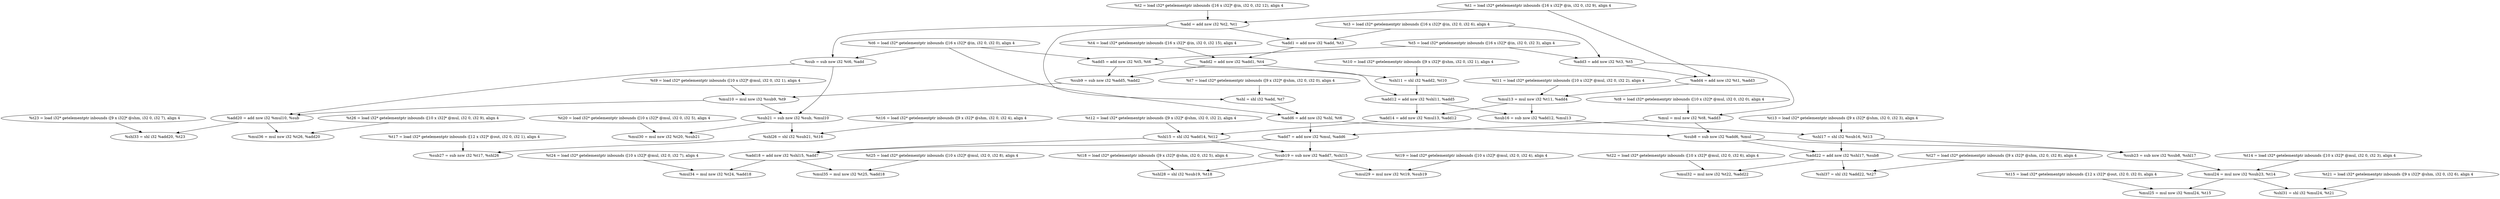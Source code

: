 digraph G {
compound=true
"t1" [label="  %t1 = load i32* getelementptr inbounds ([16 x i32]* @in, i32 0, i32 9), align 4"]
"t2" [label="  %t2 = load i32* getelementptr inbounds ([16 x i32]* @in, i32 0, i32 12), align 4"]
"add" [label="  %add = add nsw i32 %t2, %t1"]
"t3" [label="  %t3 = load i32* getelementptr inbounds ([16 x i32]* @in, i32 0, i32 6), align 4"]
"add1" [label="  %add1 = add nsw i32 %add, %t3"]
"t4" [label="  %t4 = load i32* getelementptr inbounds ([16 x i32]* @in, i32 0, i32 15), align 4"]
"add2" [label="  %add2 = add nsw i32 %add1, %t4"]
"t5" [label="  %t5 = load i32* getelementptr inbounds ([16 x i32]* @in, i32 0, i32 3), align 4"]
"add3" [label="  %add3 = add nsw i32 %t3, %t5"]
"add4" [label="  %add4 = add nsw i32 %t1, %add3"]
"t6" [label="  %t6 = load i32* getelementptr inbounds ([16 x i32]* @in, i32 0, i32 0), align 4"]
"add5" [label="  %add5 = add nsw i32 %t5, %t6"]
"sub" [label="  %sub = sub nsw i32 %t6, %add"]
"t7" [label="  %t7 = load i32* getelementptr inbounds ([9 x i32]* @shm, i32 0, i32 0), align 4"]
"shl" [label="  %shl = shl i32 %add, %t7"]
"add6" [label="  %add6 = add nsw i32 %shl, %t6"]
"t8" [label="  %t8 = load i32* getelementptr inbounds ([10 x i32]* @mul, i32 0, i32 0), align 4"]
"mul" [label="  %mul = mul nsw i32 %t8, %add3"]
"add7" [label="  %add7 = add nsw i32 %mul, %add6"]
"sub8" [label="  %sub8 = sub nsw i32 %add6, %mul"]
"sub9" [label="  %sub9 = sub nsw i32 %add5, %add2"]
"t9" [label="  %t9 = load i32* getelementptr inbounds ([10 x i32]* @mul, i32 0, i32 1), align 4"]
"mul10" [label="  %mul10 = mul nsw i32 %sub9, %t9"]
"t10" [label="  %t10 = load i32* getelementptr inbounds ([9 x i32]* @shm, i32 0, i32 1), align 4"]
"shl11" [label="  %shl11 = shl i32 %add2, %t10"]
"add12" [label="  %add12 = add nsw i32 %shl11, %add5"]
"t11" [label="  %t11 = load i32* getelementptr inbounds ([10 x i32]* @mul, i32 0, i32 2), align 4"]
"mul13" [label="  %mul13 = mul nsw i32 %t11, %add4"]
"add14" [label="  %add14 = add nsw i32 %mul13, %add12"]
"t12" [label="  %t12 = load i32* getelementptr inbounds ([9 x i32]* @shm, i32 0, i32 2), align 4"]
"shl15" [label="  %shl15 = shl i32 %add14, %t12"]
"sub16" [label="  %sub16 = sub nsw i32 %add12, %mul13"]
"t13" [label="  %t13 = load i32* getelementptr inbounds ([9 x i32]* @shm, i32 0, i32 3), align 4"]
"shl17" [label="  %shl17 = shl i32 %sub16, %t13"]
"add18" [label="  %add18 = add nsw i32 %shl15, %add7"]
"sub19" [label="  %sub19 = sub nsw i32 %add7, %shl15"]
"add20" [label="  %add20 = add nsw i32 %mul10, %sub"]
"sub21" [label="  %sub21 = sub nsw i32 %sub, %mul10"]
"add22" [label="  %add22 = add nsw i32 %shl17, %sub8"]
"sub23" [label="  %sub23 = sub nsw i32 %sub8, %shl17"]
"t14" [label="  %t14 = load i32* getelementptr inbounds ([10 x i32]* @mul, i32 0, i32 3), align 4"]
"mul24" [label="  %mul24 = mul nsw i32 %sub23, %t14"]
"t15" [label="  %t15 = load i32* getelementptr inbounds ([12 x i32]* @out, i32 0, i32 0), align 4"]
"mul25" [label="  %mul25 = mul nsw i32 %mul24, %t15"]
"t16" [label="  %t16 = load i32* getelementptr inbounds ([9 x i32]* @shm, i32 0, i32 4), align 4"]
"shl26" [label="  %shl26 = shl i32 %sub21, %t16"]
"t17" [label="  %t17 = load i32* getelementptr inbounds ([12 x i32]* @out, i32 0, i32 1), align 4"]
"sub27" [label="  %sub27 = sub nsw i32 %t17, %shl26"]
"t18" [label="  %t18 = load i32* getelementptr inbounds ([9 x i32]* @shm, i32 0, i32 5), align 4"]
"shl28" [label="  %shl28 = shl i32 %sub19, %t18"]
"t19" [label="  %t19 = load i32* getelementptr inbounds ([10 x i32]* @mul, i32 0, i32 4), align 4"]
"mul29" [label="  %mul29 = mul nsw i32 %t19, %sub19"]
"t20" [label="  %t20 = load i32* getelementptr inbounds ([10 x i32]* @mul, i32 0, i32 5), align 4"]
"mul30" [label="  %mul30 = mul nsw i32 %t20, %sub21"]
"t21" [label="  %t21 = load i32* getelementptr inbounds ([9 x i32]* @shm, i32 0, i32 6), align 4"]
"shl31" [label="  %shl31 = shl i32 %mul24, %t21"]
"t22" [label="  %t22 = load i32* getelementptr inbounds ([10 x i32]* @mul, i32 0, i32 6), align 4"]
"mul32" [label="  %mul32 = mul nsw i32 %t22, %add22"]
"t23" [label="  %t23 = load i32* getelementptr inbounds ([9 x i32]* @shm, i32 0, i32 7), align 4"]
"shl33" [label="  %shl33 = shl i32 %add20, %t23"]
"t24" [label="  %t24 = load i32* getelementptr inbounds ([10 x i32]* @mul, i32 0, i32 7), align 4"]
"mul34" [label="  %mul34 = mul nsw i32 %t24, %add18"]
"t25" [label="  %t25 = load i32* getelementptr inbounds ([10 x i32]* @mul, i32 0, i32 8), align 4"]
"mul35" [label="  %mul35 = mul nsw i32 %t25, %add18"]
"t26" [label="  %t26 = load i32* getelementptr inbounds ([10 x i32]* @mul, i32 0, i32 9), align 4"]
"mul36" [label="  %mul36 = mul nsw i32 %t26, %add20"]
"t27" [label="  %t27 = load i32* getelementptr inbounds ([9 x i32]* @shm, i32 0, i32 8), align 4"]
"shl37" [label="  %shl37 = shl i32 %add22, %t27"]
"t2" -> "add"
"t1" -> "add"
"add" -> "add1"
"t3" -> "add1"
"add1" -> "add2"
"t4" -> "add2"
"t3" -> "add3"
"t5" -> "add3"
"t1" -> "add4"
"add3" -> "add4"
"t5" -> "add5"
"t6" -> "add5"
"t6" -> "sub"
"add" -> "sub"
"add" -> "shl"
"t7" -> "shl"
"shl" -> "add6"
"t6" -> "add6"
"t8" -> "mul"
"add3" -> "mul"
"mul" -> "add7"
"add6" -> "add7"
"add6" -> "sub8"
"mul" -> "sub8"
"add5" -> "sub9"
"add2" -> "sub9"
"sub9" -> "mul10"
"t9" -> "mul10"
"add2" -> "shl11"
"t10" -> "shl11"
"shl11" -> "add12"
"add5" -> "add12"
"t11" -> "mul13"
"add4" -> "mul13"
"mul13" -> "add14"
"add12" -> "add14"
"add14" -> "shl15"
"t12" -> "shl15"
"add12" -> "sub16"
"mul13" -> "sub16"
"sub16" -> "shl17"
"t13" -> "shl17"
"shl15" -> "add18"
"add7" -> "add18"
"add7" -> "sub19"
"shl15" -> "sub19"
"mul10" -> "add20"
"sub" -> "add20"
"sub" -> "sub21"
"mul10" -> "sub21"
"shl17" -> "add22"
"sub8" -> "add22"
"sub8" -> "sub23"
"shl17" -> "sub23"
"sub23" -> "mul24"
"t14" -> "mul24"
"mul24" -> "mul25"
"t15" -> "mul25"
"sub21" -> "shl26"
"t16" -> "shl26"
"t17" -> "sub27"
"shl26" -> "sub27"
"sub19" -> "shl28"
"t18" -> "shl28"
"t19" -> "mul29"
"sub19" -> "mul29"
"t20" -> "mul30"
"sub21" -> "mul30"
"mul24" -> "shl31"
"t21" -> "shl31"
"t22" -> "mul32"
"add22" -> "mul32"
"add20" -> "shl33"
"t23" -> "shl33"
"t24" -> "mul34"
"add18" -> "mul34"
"t25" -> "mul35"
"add18" -> "mul35"
"t26" -> "mul36"
"add20" -> "mul36"
"add22" -> "shl37"
"t27" -> "shl37"
}
